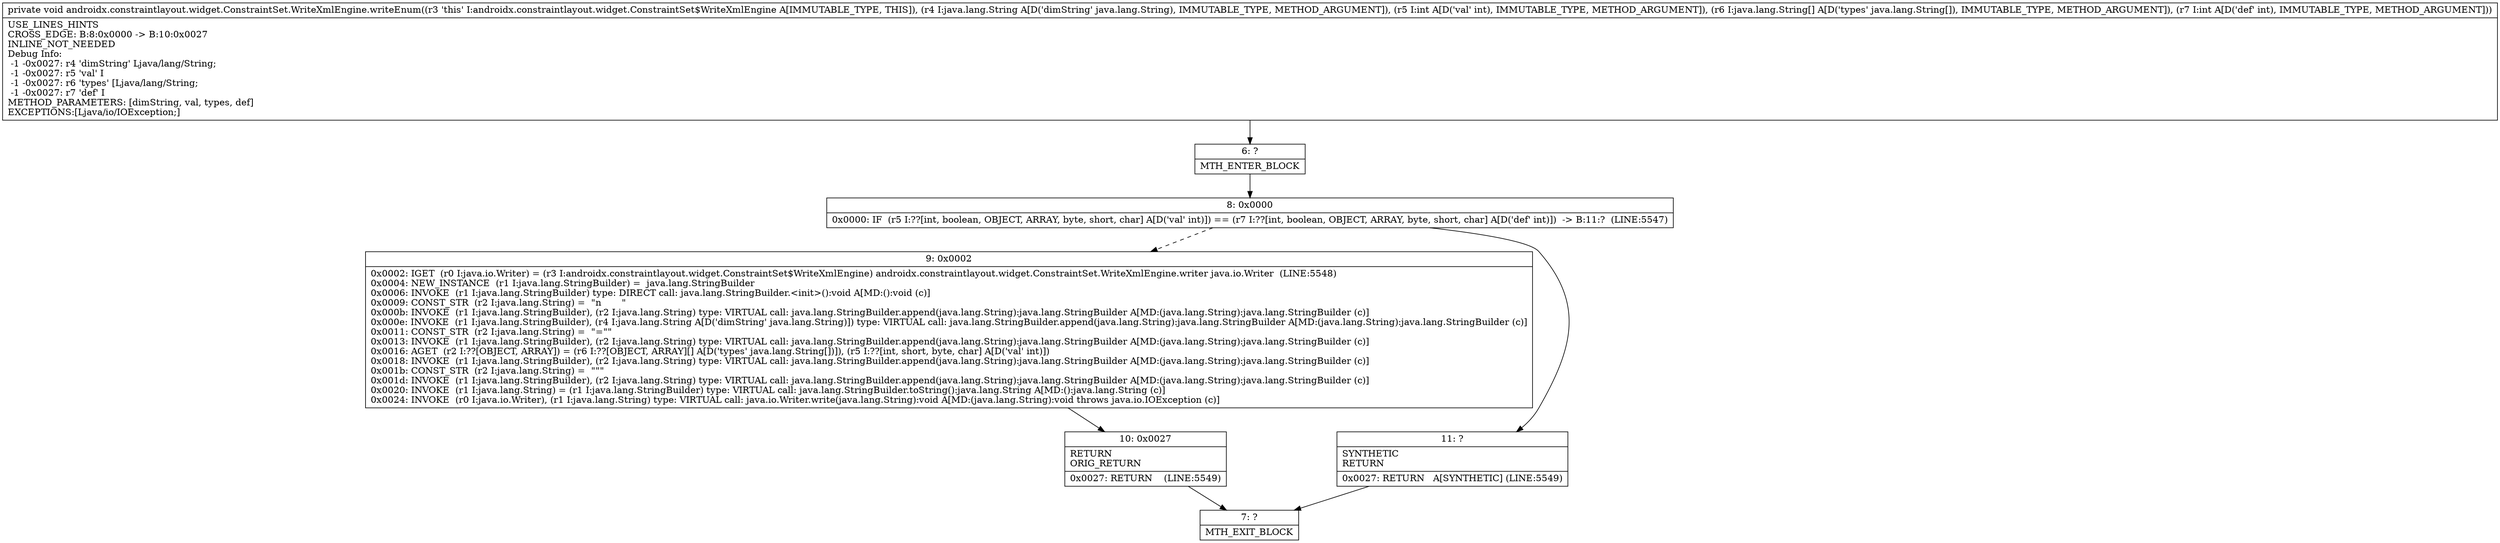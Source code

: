 digraph "CFG forandroidx.constraintlayout.widget.ConstraintSet.WriteXmlEngine.writeEnum(Ljava\/lang\/String;I[Ljava\/lang\/String;I)V" {
Node_6 [shape=record,label="{6\:\ ?|MTH_ENTER_BLOCK\l}"];
Node_8 [shape=record,label="{8\:\ 0x0000|0x0000: IF  (r5 I:??[int, boolean, OBJECT, ARRAY, byte, short, char] A[D('val' int)]) == (r7 I:??[int, boolean, OBJECT, ARRAY, byte, short, char] A[D('def' int)])  \-\> B:11:?  (LINE:5547)\l}"];
Node_9 [shape=record,label="{9\:\ 0x0002|0x0002: IGET  (r0 I:java.io.Writer) = (r3 I:androidx.constraintlayout.widget.ConstraintSet$WriteXmlEngine) androidx.constraintlayout.widget.ConstraintSet.WriteXmlEngine.writer java.io.Writer  (LINE:5548)\l0x0004: NEW_INSTANCE  (r1 I:java.lang.StringBuilder) =  java.lang.StringBuilder \l0x0006: INVOKE  (r1 I:java.lang.StringBuilder) type: DIRECT call: java.lang.StringBuilder.\<init\>():void A[MD:():void (c)]\l0x0009: CONST_STR  (r2 I:java.lang.String) =  \"n       \" \l0x000b: INVOKE  (r1 I:java.lang.StringBuilder), (r2 I:java.lang.String) type: VIRTUAL call: java.lang.StringBuilder.append(java.lang.String):java.lang.StringBuilder A[MD:(java.lang.String):java.lang.StringBuilder (c)]\l0x000e: INVOKE  (r1 I:java.lang.StringBuilder), (r4 I:java.lang.String A[D('dimString' java.lang.String)]) type: VIRTUAL call: java.lang.StringBuilder.append(java.lang.String):java.lang.StringBuilder A[MD:(java.lang.String):java.lang.StringBuilder (c)]\l0x0011: CONST_STR  (r2 I:java.lang.String) =  \"=\"\" \l0x0013: INVOKE  (r1 I:java.lang.StringBuilder), (r2 I:java.lang.String) type: VIRTUAL call: java.lang.StringBuilder.append(java.lang.String):java.lang.StringBuilder A[MD:(java.lang.String):java.lang.StringBuilder (c)]\l0x0016: AGET  (r2 I:??[OBJECT, ARRAY]) = (r6 I:??[OBJECT, ARRAY][] A[D('types' java.lang.String[])]), (r5 I:??[int, short, byte, char] A[D('val' int)]) \l0x0018: INVOKE  (r1 I:java.lang.StringBuilder), (r2 I:java.lang.String) type: VIRTUAL call: java.lang.StringBuilder.append(java.lang.String):java.lang.StringBuilder A[MD:(java.lang.String):java.lang.StringBuilder (c)]\l0x001b: CONST_STR  (r2 I:java.lang.String) =  \"\"\" \l0x001d: INVOKE  (r1 I:java.lang.StringBuilder), (r2 I:java.lang.String) type: VIRTUAL call: java.lang.StringBuilder.append(java.lang.String):java.lang.StringBuilder A[MD:(java.lang.String):java.lang.StringBuilder (c)]\l0x0020: INVOKE  (r1 I:java.lang.String) = (r1 I:java.lang.StringBuilder) type: VIRTUAL call: java.lang.StringBuilder.toString():java.lang.String A[MD:():java.lang.String (c)]\l0x0024: INVOKE  (r0 I:java.io.Writer), (r1 I:java.lang.String) type: VIRTUAL call: java.io.Writer.write(java.lang.String):void A[MD:(java.lang.String):void throws java.io.IOException (c)]\l}"];
Node_10 [shape=record,label="{10\:\ 0x0027|RETURN\lORIG_RETURN\l|0x0027: RETURN    (LINE:5549)\l}"];
Node_7 [shape=record,label="{7\:\ ?|MTH_EXIT_BLOCK\l}"];
Node_11 [shape=record,label="{11\:\ ?|SYNTHETIC\lRETURN\l|0x0027: RETURN   A[SYNTHETIC] (LINE:5549)\l}"];
MethodNode[shape=record,label="{private void androidx.constraintlayout.widget.ConstraintSet.WriteXmlEngine.writeEnum((r3 'this' I:androidx.constraintlayout.widget.ConstraintSet$WriteXmlEngine A[IMMUTABLE_TYPE, THIS]), (r4 I:java.lang.String A[D('dimString' java.lang.String), IMMUTABLE_TYPE, METHOD_ARGUMENT]), (r5 I:int A[D('val' int), IMMUTABLE_TYPE, METHOD_ARGUMENT]), (r6 I:java.lang.String[] A[D('types' java.lang.String[]), IMMUTABLE_TYPE, METHOD_ARGUMENT]), (r7 I:int A[D('def' int), IMMUTABLE_TYPE, METHOD_ARGUMENT]))  | USE_LINES_HINTS\lCROSS_EDGE: B:8:0x0000 \-\> B:10:0x0027\lINLINE_NOT_NEEDED\lDebug Info:\l  \-1 \-0x0027: r4 'dimString' Ljava\/lang\/String;\l  \-1 \-0x0027: r5 'val' I\l  \-1 \-0x0027: r6 'types' [Ljava\/lang\/String;\l  \-1 \-0x0027: r7 'def' I\lMETHOD_PARAMETERS: [dimString, val, types, def]\lEXCEPTIONS:[Ljava\/io\/IOException;]\l}"];
MethodNode -> Node_6;Node_6 -> Node_8;
Node_8 -> Node_9[style=dashed];
Node_8 -> Node_11;
Node_9 -> Node_10;
Node_10 -> Node_7;
Node_11 -> Node_7;
}


